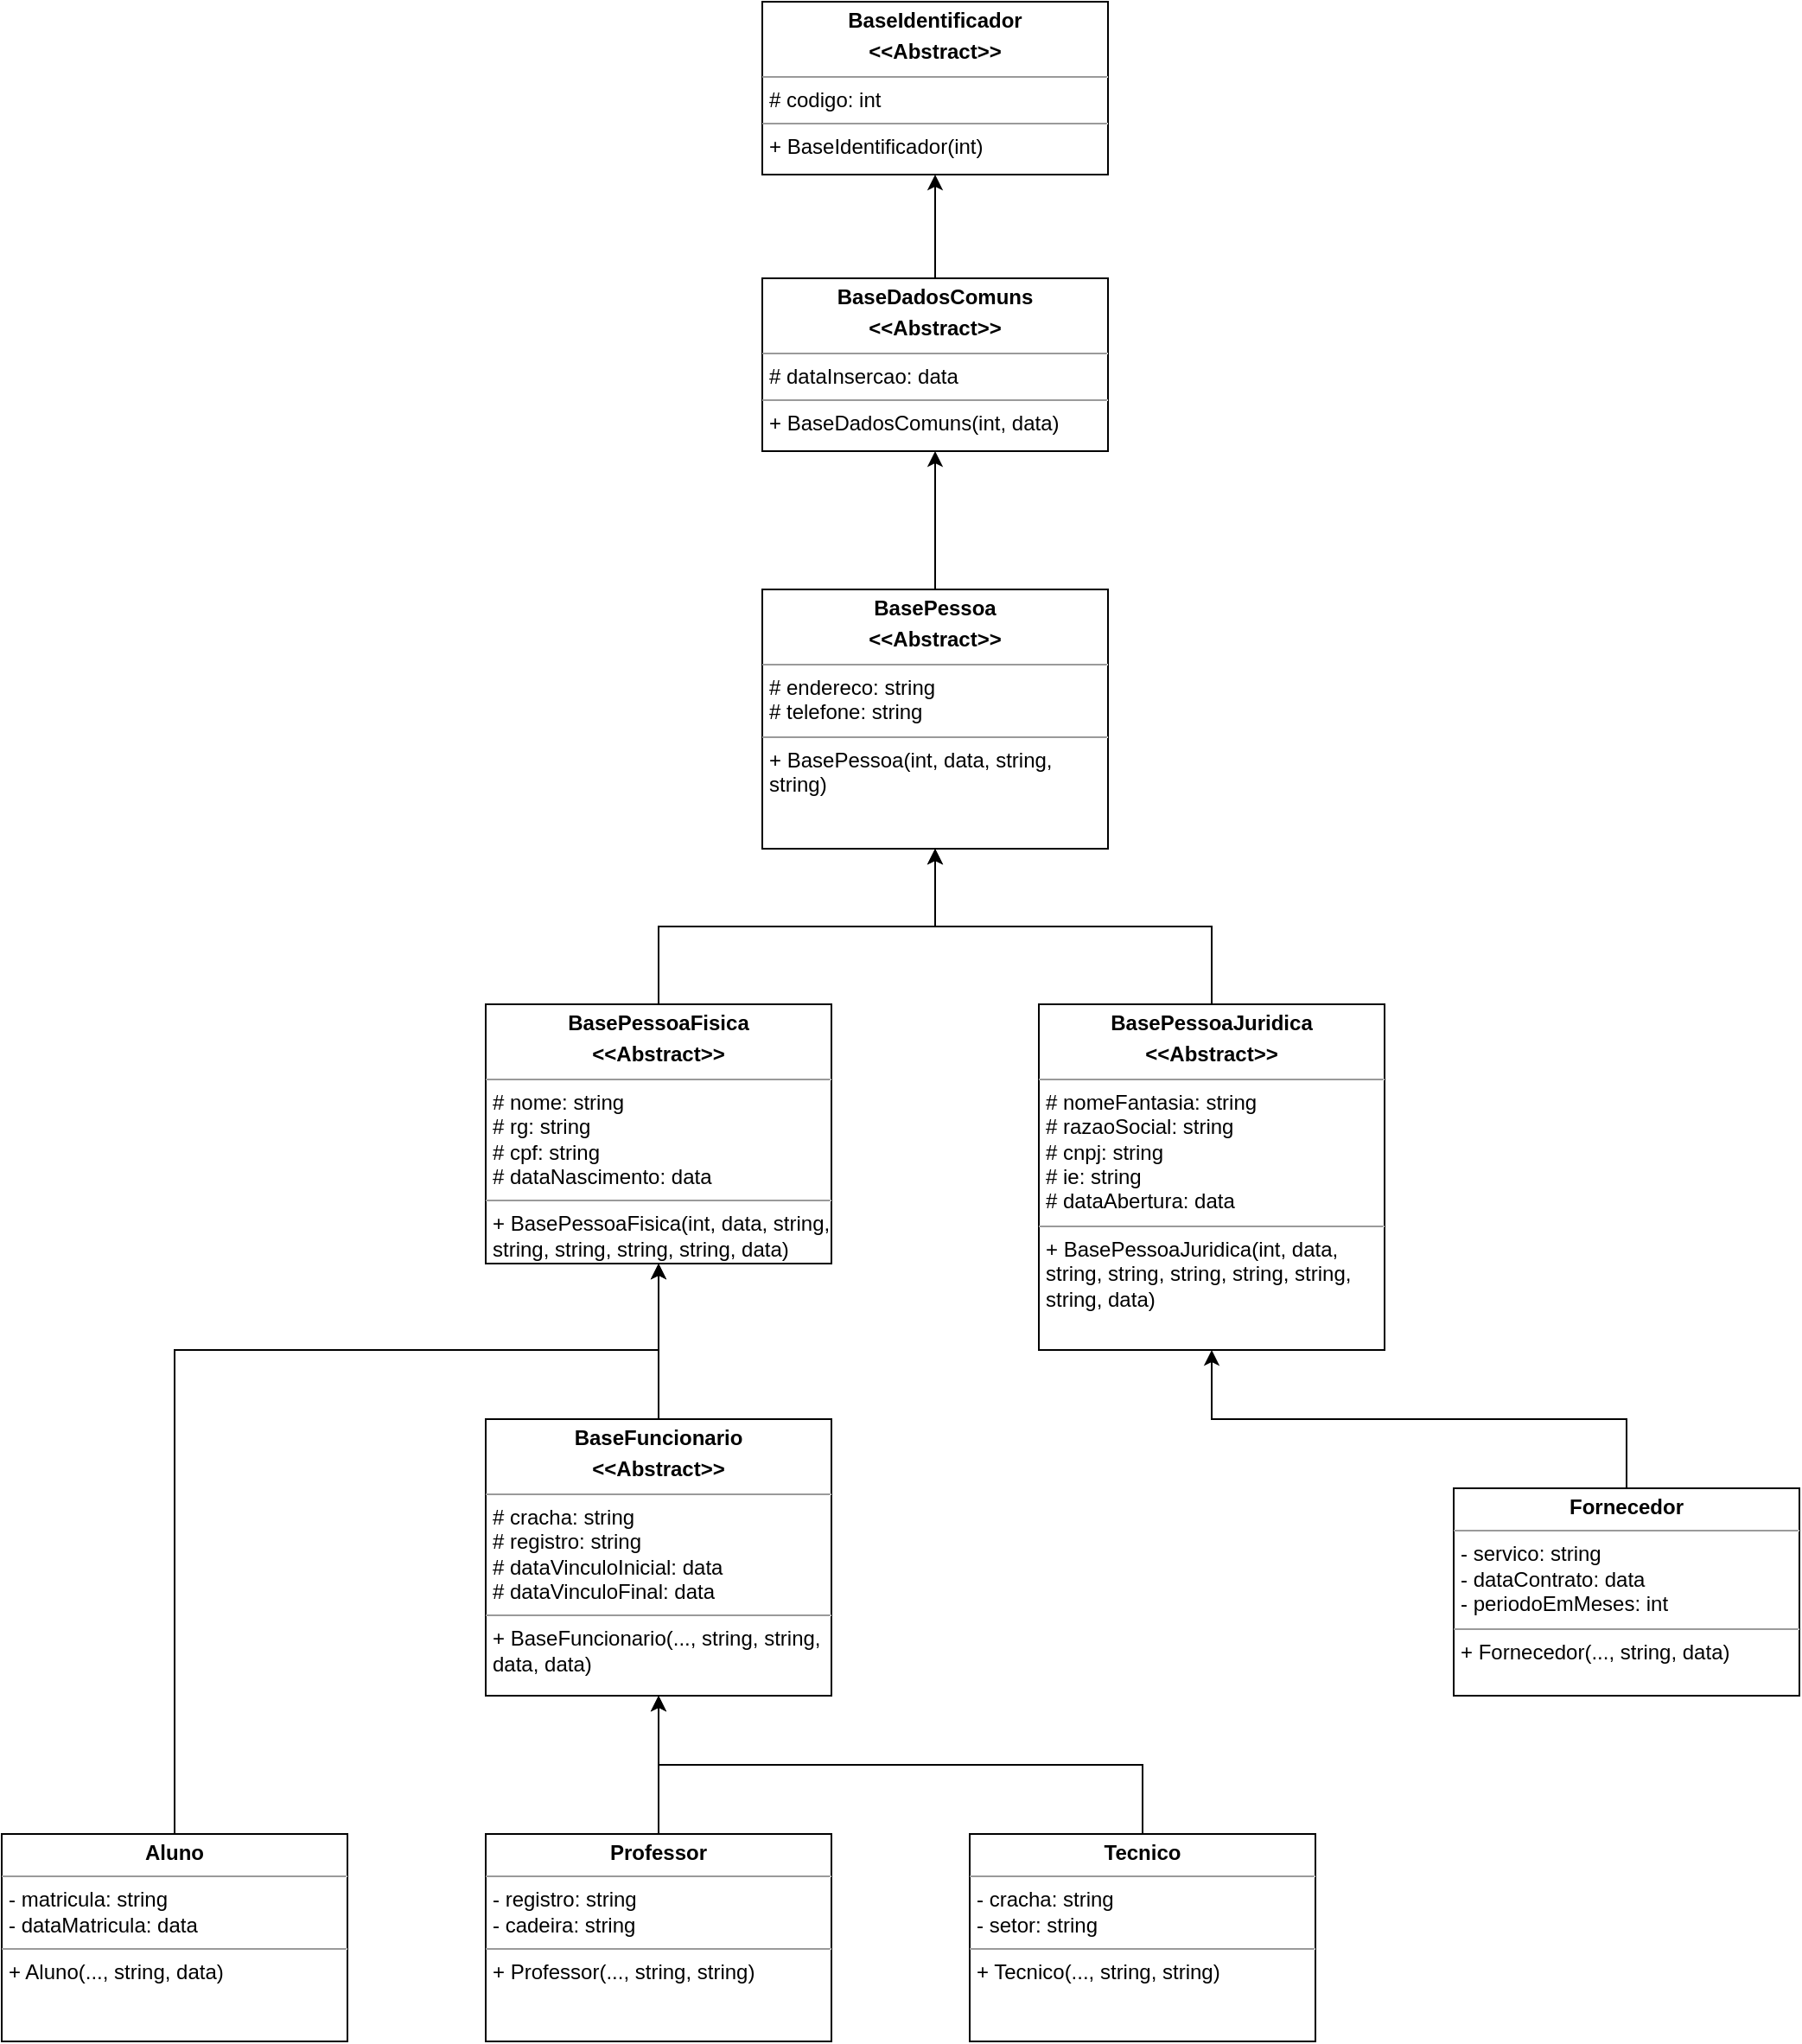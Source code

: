 <mxfile version="22.0.4" type="device">
  <diagram name="Page-1" id="ruHjbErWile8uWRiRdPT">
    <mxGraphModel dx="1434" dy="790" grid="1" gridSize="10" guides="1" tooltips="1" connect="1" arrows="1" fold="1" page="1" pageScale="1" pageWidth="2336" pageHeight="1654" math="0" shadow="0">
      <root>
        <mxCell id="0" />
        <mxCell id="1" parent="0" />
        <mxCell id="3yIzA5xkGocuVF2yuq66-3" value="" style="edgeStyle=orthogonalEdgeStyle;rounded=0;orthogonalLoop=1;jettySize=auto;html=1;" parent="1" source="3yIzA5xkGocuVF2yuq66-1" target="3yIzA5xkGocuVF2yuq66-2" edge="1">
          <mxGeometry relative="1" as="geometry" />
        </mxCell>
        <mxCell id="3yIzA5xkGocuVF2yuq66-1" value="&lt;p style=&quot;margin:0px;margin-top:4px;text-align:center;&quot;&gt;&lt;b&gt;BaseDadosComuns&lt;/b&gt;&lt;/p&gt;&lt;p style=&quot;margin:0px;margin-top:4px;text-align:center;&quot;&gt;&lt;b&gt;&amp;lt;&amp;lt;Abstract&amp;gt;&amp;gt;&lt;/b&gt;&lt;/p&gt;&lt;hr size=&quot;1&quot;&gt;&lt;p style=&quot;margin:0px;margin-left:4px;&quot;&gt;# dataInsercao: data&lt;/p&gt;&lt;hr size=&quot;1&quot;&gt;&lt;p style=&quot;margin:0px;margin-left:4px;&quot;&gt;+ BaseDadosComuns(int, data)&lt;/p&gt;" style="verticalAlign=top;align=left;overflow=fill;fontSize=12;fontFamily=Helvetica;html=1;whiteSpace=wrap;" parent="1" vertex="1">
          <mxGeometry x="560" y="260" width="200" height="100" as="geometry" />
        </mxCell>
        <mxCell id="3yIzA5xkGocuVF2yuq66-2" value="&lt;p style=&quot;margin:0px;margin-top:4px;text-align:center;&quot;&gt;&lt;b&gt;BaseIdentificador&lt;/b&gt;&lt;/p&gt;&lt;p style=&quot;margin:0px;margin-top:4px;text-align:center;&quot;&gt;&lt;b&gt;&amp;lt;&amp;lt;Abstract&amp;gt;&amp;gt;&lt;/b&gt;&lt;/p&gt;&lt;hr size=&quot;1&quot;&gt;&lt;p style=&quot;margin:0px;margin-left:4px;&quot;&gt;# codigo: int&lt;/p&gt;&lt;hr size=&quot;1&quot;&gt;&lt;p style=&quot;margin:0px;margin-left:4px;&quot;&gt;+ BaseIdentificador(int)&lt;/p&gt;" style="verticalAlign=top;align=left;overflow=fill;fontSize=12;fontFamily=Helvetica;html=1;whiteSpace=wrap;" parent="1" vertex="1">
          <mxGeometry x="560" y="100" width="200" height="100" as="geometry" />
        </mxCell>
        <mxCell id="3yIzA5xkGocuVF2yuq66-9" style="edgeStyle=orthogonalEdgeStyle;rounded=0;orthogonalLoop=1;jettySize=auto;html=1;entryX=0.5;entryY=1;entryDx=0;entryDy=0;" parent="1" source="3yIzA5xkGocuVF2yuq66-4" target="3yIzA5xkGocuVF2yuq66-7" edge="1">
          <mxGeometry relative="1" as="geometry" />
        </mxCell>
        <mxCell id="3yIzA5xkGocuVF2yuq66-4" value="&lt;p style=&quot;margin:0px;margin-top:4px;text-align:center;&quot;&gt;&lt;b&gt;BasePessoaFisica&lt;/b&gt;&lt;/p&gt;&lt;p style=&quot;margin:0px;margin-top:4px;text-align:center;&quot;&gt;&lt;b&gt;&amp;lt;&amp;lt;Abstract&amp;gt;&amp;gt;&lt;/b&gt;&lt;/p&gt;&lt;hr size=&quot;1&quot;&gt;&lt;p style=&quot;margin:0px;margin-left:4px;&quot;&gt;# nome: string&lt;/p&gt;&lt;p style=&quot;margin:0px;margin-left:4px;&quot;&gt;# rg: string&lt;/p&gt;&lt;p style=&quot;margin:0px;margin-left:4px;&quot;&gt;# cpf: string&lt;/p&gt;&lt;p style=&quot;margin:0px;margin-left:4px;&quot;&gt;# dataNascimento: data&lt;/p&gt;&lt;hr size=&quot;1&quot;&gt;&lt;p style=&quot;margin:0px;margin-left:4px;&quot;&gt;+ BasePessoaFisica(int, data, string, string, string, string, string, data)&lt;/p&gt;" style="verticalAlign=top;align=left;overflow=fill;fontSize=12;fontFamily=Helvetica;html=1;whiteSpace=wrap;" parent="1" vertex="1">
          <mxGeometry x="400" y="680" width="200" height="150" as="geometry" />
        </mxCell>
        <mxCell id="3yIzA5xkGocuVF2yuq66-10" style="edgeStyle=orthogonalEdgeStyle;rounded=0;orthogonalLoop=1;jettySize=auto;html=1;entryX=0.5;entryY=1;entryDx=0;entryDy=0;" parent="1" source="3yIzA5xkGocuVF2yuq66-5" target="3yIzA5xkGocuVF2yuq66-7" edge="1">
          <mxGeometry relative="1" as="geometry" />
        </mxCell>
        <mxCell id="3yIzA5xkGocuVF2yuq66-5" value="&lt;p style=&quot;margin:0px;margin-top:4px;text-align:center;&quot;&gt;&lt;b&gt;BasePessoaJuridica&lt;/b&gt;&lt;/p&gt;&lt;p style=&quot;margin:0px;margin-top:4px;text-align:center;&quot;&gt;&lt;b&gt;&amp;lt;&amp;lt;Abstract&amp;gt;&amp;gt;&lt;/b&gt;&lt;/p&gt;&lt;hr size=&quot;1&quot;&gt;&lt;p style=&quot;margin:0px;margin-left:4px;&quot;&gt;# nomeFantasia: string&lt;/p&gt;&lt;p style=&quot;margin:0px;margin-left:4px;&quot;&gt;# razaoSocial: string&lt;/p&gt;&lt;p style=&quot;margin:0px;margin-left:4px;&quot;&gt;# cnpj: string&lt;/p&gt;&lt;p style=&quot;margin:0px;margin-left:4px;&quot;&gt;# ie: string&lt;/p&gt;&lt;p style=&quot;margin:0px;margin-left:4px;&quot;&gt;# dataAbertura: data&lt;/p&gt;&lt;hr size=&quot;1&quot;&gt;&lt;p style=&quot;margin:0px;margin-left:4px;&quot;&gt;+ BasePessoaJuridica(int, data, string, string, string, string, string, string, data)&lt;/p&gt;" style="verticalAlign=top;align=left;overflow=fill;fontSize=12;fontFamily=Helvetica;html=1;whiteSpace=wrap;" parent="1" vertex="1">
          <mxGeometry x="720" y="680" width="200" height="200" as="geometry" />
        </mxCell>
        <mxCell id="3yIzA5xkGocuVF2yuq66-8" style="edgeStyle=orthogonalEdgeStyle;rounded=0;orthogonalLoop=1;jettySize=auto;html=1;entryX=0.5;entryY=1;entryDx=0;entryDy=0;" parent="1" source="3yIzA5xkGocuVF2yuq66-7" target="3yIzA5xkGocuVF2yuq66-1" edge="1">
          <mxGeometry relative="1" as="geometry" />
        </mxCell>
        <mxCell id="3yIzA5xkGocuVF2yuq66-7" value="&lt;p style=&quot;margin:0px;margin-top:4px;text-align:center;&quot;&gt;&lt;b&gt;BasePessoa&lt;/b&gt;&lt;/p&gt;&lt;p style=&quot;margin:0px;margin-top:4px;text-align:center;&quot;&gt;&lt;b&gt;&amp;lt;&amp;lt;Abstract&amp;gt;&amp;gt;&lt;/b&gt;&lt;/p&gt;&lt;hr size=&quot;1&quot;&gt;&lt;p style=&quot;margin:0px;margin-left:4px;&quot;&gt;# endereco: string&lt;/p&gt;&lt;p style=&quot;margin:0px;margin-left:4px;&quot;&gt;# telefone: string&lt;/p&gt;&lt;hr size=&quot;1&quot;&gt;&lt;p style=&quot;margin:0px;margin-left:4px;&quot;&gt;+ BasePessoa(int, data, string, string)&lt;/p&gt;" style="verticalAlign=top;align=left;overflow=fill;fontSize=12;fontFamily=Helvetica;html=1;whiteSpace=wrap;" parent="1" vertex="1">
          <mxGeometry x="560" y="440" width="200" height="150" as="geometry" />
        </mxCell>
        <mxCell id="3yIzA5xkGocuVF2yuq66-18" style="edgeStyle=orthogonalEdgeStyle;rounded=0;orthogonalLoop=1;jettySize=auto;html=1;entryX=0.5;entryY=1;entryDx=0;entryDy=0;exitX=0.5;exitY=0;exitDx=0;exitDy=0;" parent="1" source="3yIzA5xkGocuVF2yuq66-11" target="3yIzA5xkGocuVF2yuq66-4" edge="1">
          <mxGeometry relative="1" as="geometry">
            <Array as="points">
              <mxPoint x="220" y="880" />
              <mxPoint x="500" y="880" />
            </Array>
          </mxGeometry>
        </mxCell>
        <mxCell id="3yIzA5xkGocuVF2yuq66-11" value="&lt;p style=&quot;margin:0px;margin-top:4px;text-align:center;&quot;&gt;&lt;b&gt;Aluno&lt;/b&gt;&lt;/p&gt;&lt;hr size=&quot;1&quot;&gt;&lt;p style=&quot;margin:0px;margin-left:4px;&quot;&gt;- matricula: string&lt;/p&gt;&lt;p style=&quot;margin:0px;margin-left:4px;&quot;&gt;- dataMatricula: data&lt;/p&gt;&lt;hr size=&quot;1&quot;&gt;&lt;p style=&quot;margin:0px;margin-left:4px;&quot;&gt;+ Aluno(..., string, data)&lt;/p&gt;" style="verticalAlign=top;align=left;overflow=fill;fontSize=12;fontFamily=Helvetica;html=1;whiteSpace=wrap;" parent="1" vertex="1">
          <mxGeometry x="120" y="1160" width="200" height="120" as="geometry" />
        </mxCell>
        <mxCell id="3yIzA5xkGocuVF2yuq66-19" style="edgeStyle=orthogonalEdgeStyle;rounded=0;orthogonalLoop=1;jettySize=auto;html=1;entryX=0.5;entryY=1;entryDx=0;entryDy=0;" parent="1" source="3yIzA5xkGocuVF2yuq66-12" target="3yIzA5xkGocuVF2yuq66-15" edge="1">
          <mxGeometry relative="1" as="geometry" />
        </mxCell>
        <mxCell id="3yIzA5xkGocuVF2yuq66-12" value="&lt;p style=&quot;margin:0px;margin-top:4px;text-align:center;&quot;&gt;&lt;b&gt;Professor&lt;/b&gt;&lt;/p&gt;&lt;hr size=&quot;1&quot;&gt;&lt;p style=&quot;margin:0px;margin-left:4px;&quot;&gt;- registro: string&lt;/p&gt;&lt;p style=&quot;margin:0px;margin-left:4px;&quot;&gt;- cadeira: string&lt;/p&gt;&lt;hr size=&quot;1&quot;&gt;&lt;p style=&quot;margin:0px;margin-left:4px;&quot;&gt;+ Professor(..., string, string)&lt;/p&gt;" style="verticalAlign=top;align=left;overflow=fill;fontSize=12;fontFamily=Helvetica;html=1;whiteSpace=wrap;" parent="1" vertex="1">
          <mxGeometry x="400" y="1160" width="200" height="120" as="geometry" />
        </mxCell>
        <mxCell id="3yIzA5xkGocuVF2yuq66-20" style="edgeStyle=orthogonalEdgeStyle;rounded=0;orthogonalLoop=1;jettySize=auto;html=1;entryX=0.5;entryY=1;entryDx=0;entryDy=0;exitX=0.5;exitY=0;exitDx=0;exitDy=0;" parent="1" source="3yIzA5xkGocuVF2yuq66-13" target="3yIzA5xkGocuVF2yuq66-15" edge="1">
          <mxGeometry relative="1" as="geometry" />
        </mxCell>
        <mxCell id="3yIzA5xkGocuVF2yuq66-13" value="&lt;p style=&quot;margin:0px;margin-top:4px;text-align:center;&quot;&gt;&lt;b&gt;Tecnico&lt;/b&gt;&lt;/p&gt;&lt;hr size=&quot;1&quot;&gt;&lt;p style=&quot;margin:0px;margin-left:4px;&quot;&gt;- cracha: string&lt;/p&gt;&lt;p style=&quot;margin:0px;margin-left:4px;&quot;&gt;- setor: string&lt;/p&gt;&lt;hr size=&quot;1&quot;&gt;&lt;p style=&quot;margin:0px;margin-left:4px;&quot;&gt;+ Tecnico(..., string, string)&lt;/p&gt;" style="verticalAlign=top;align=left;overflow=fill;fontSize=12;fontFamily=Helvetica;html=1;whiteSpace=wrap;" parent="1" vertex="1">
          <mxGeometry x="680" y="1160" width="200" height="120" as="geometry" />
        </mxCell>
        <mxCell id="3yIzA5xkGocuVF2yuq66-16" style="edgeStyle=orthogonalEdgeStyle;rounded=0;orthogonalLoop=1;jettySize=auto;html=1;entryX=0.5;entryY=1;entryDx=0;entryDy=0;" parent="1" source="3yIzA5xkGocuVF2yuq66-15" target="3yIzA5xkGocuVF2yuq66-4" edge="1">
          <mxGeometry relative="1" as="geometry" />
        </mxCell>
        <mxCell id="3yIzA5xkGocuVF2yuq66-15" value="&lt;p style=&quot;margin:0px;margin-top:4px;text-align:center;&quot;&gt;&lt;b&gt;BaseFuncionario&lt;/b&gt;&lt;/p&gt;&lt;p style=&quot;margin:0px;margin-top:4px;text-align:center;&quot;&gt;&lt;b&gt;&amp;lt;&amp;lt;Abstract&amp;gt;&amp;gt;&lt;/b&gt;&lt;/p&gt;&lt;hr size=&quot;1&quot;&gt;&lt;p style=&quot;margin:0px;margin-left:4px;&quot;&gt;# cracha: string&lt;/p&gt;&lt;p style=&quot;margin:0px;margin-left:4px;&quot;&gt;# registro: string&lt;/p&gt;&lt;p style=&quot;margin:0px;margin-left:4px;&quot;&gt;# dataVinculoInicial: data&lt;/p&gt;&lt;p style=&quot;margin:0px;margin-left:4px;&quot;&gt;# dataVinculoFinal: data&lt;/p&gt;&lt;hr size=&quot;1&quot;&gt;&lt;p style=&quot;margin:0px;margin-left:4px;&quot;&gt;+ BaseFuncionario(..., string, string, data, data)&lt;/p&gt;" style="verticalAlign=top;align=left;overflow=fill;fontSize=12;fontFamily=Helvetica;html=1;whiteSpace=wrap;" parent="1" vertex="1">
          <mxGeometry x="400" y="920" width="200" height="160" as="geometry" />
        </mxCell>
        <mxCell id="3yIzA5xkGocuVF2yuq66-21" style="edgeStyle=orthogonalEdgeStyle;rounded=0;orthogonalLoop=1;jettySize=auto;html=1;entryX=0.5;entryY=1;entryDx=0;entryDy=0;exitX=0.5;exitY=0;exitDx=0;exitDy=0;" parent="1" source="3yIzA5xkGocuVF2yuq66-17" target="3yIzA5xkGocuVF2yuq66-5" edge="1">
          <mxGeometry relative="1" as="geometry" />
        </mxCell>
        <mxCell id="3yIzA5xkGocuVF2yuq66-17" value="&lt;p style=&quot;margin:0px;margin-top:4px;text-align:center;&quot;&gt;&lt;b&gt;Fornecedor&lt;/b&gt;&lt;/p&gt;&lt;hr size=&quot;1&quot;&gt;&lt;p style=&quot;margin:0px;margin-left:4px;&quot;&gt;- servico: string&lt;/p&gt;&lt;p style=&quot;margin:0px;margin-left:4px;&quot;&gt;- dataContrato: data&lt;/p&gt;&lt;p style=&quot;margin:0px;margin-left:4px;&quot;&gt;- periodoEmMeses: int&lt;/p&gt;&lt;hr size=&quot;1&quot;&gt;&lt;p style=&quot;margin:0px;margin-left:4px;&quot;&gt;+ Fornecedor(..., string, data)&lt;/p&gt;" style="verticalAlign=top;align=left;overflow=fill;fontSize=12;fontFamily=Helvetica;html=1;whiteSpace=wrap;" parent="1" vertex="1">
          <mxGeometry x="960" y="960" width="200" height="120" as="geometry" />
        </mxCell>
      </root>
    </mxGraphModel>
  </diagram>
</mxfile>
